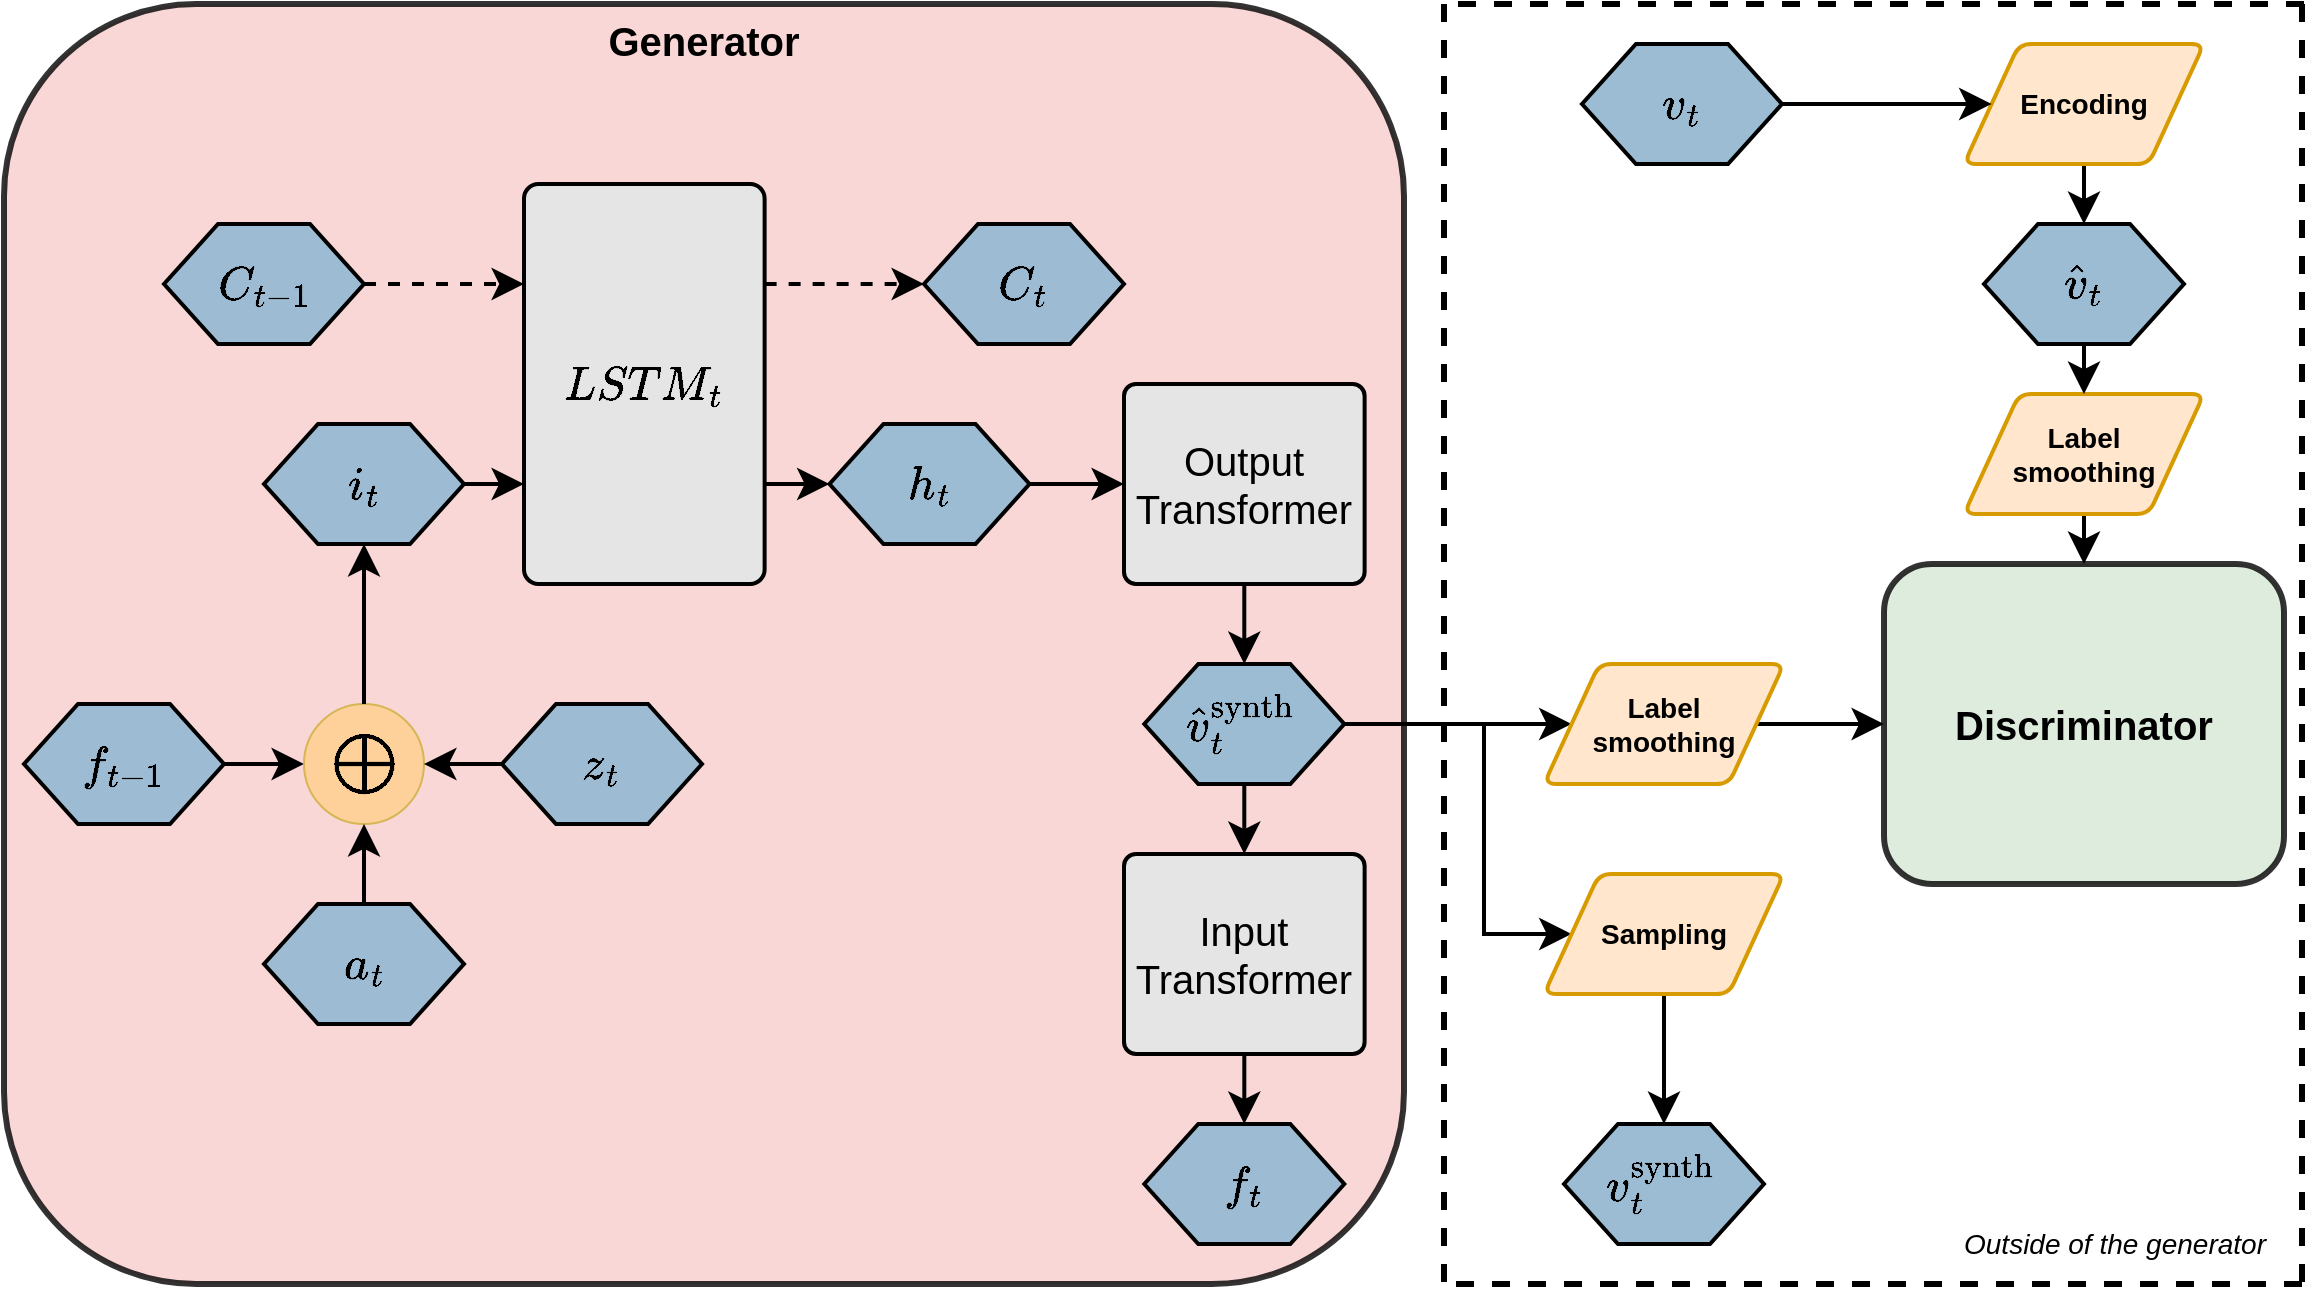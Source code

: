 <mxfile version="22.1.18" type="device">
  <diagram name="Page-1" id="wiqvjYzWOXX41bzFWbWP">
    <mxGraphModel dx="1741" dy="689" grid="1" gridSize="10" guides="1" tooltips="1" connect="1" arrows="1" fold="1" page="1" pageScale="1" pageWidth="1169" pageHeight="827" math="1" shadow="0">
      <root>
        <mxCell id="0" />
        <mxCell id="1" parent="0" />
        <mxCell id="_hNOkcOsogZEmMkvzFGR-111" value="&lt;b&gt;&lt;font style=&quot;font-size: 20px;&quot;&gt;Generator&lt;/font&gt;&lt;/b&gt;" style="rounded=1;whiteSpace=wrap;html=1;fillColor=#f8cecc;strokeColor=#000000;glass=0;shadow=0;strokeWidth=3;verticalAlign=top;movable=1;resizable=1;rotatable=1;deletable=1;editable=1;locked=0;connectable=1;opacity=80;" vertex="1" parent="1">
          <mxGeometry x="9" y="920" width="700" height="640" as="geometry" />
        </mxCell>
        <mxCell id="_hNOkcOsogZEmMkvzFGR-71" value="" style="verticalLabelPosition=bottom;verticalAlign=top;html=1;shape=hexagon;perimeter=hexagonPerimeter2;arcSize=6;size=0.27;fillColor=#9dbcd3;strokeColor=#000000;strokeWidth=2;" vertex="1" parent="1">
          <mxGeometry x="19" y="1270" width="100" height="60" as="geometry" />
        </mxCell>
        <mxCell id="_hNOkcOsogZEmMkvzFGR-72" value="" style="verticalLabelPosition=bottom;verticalAlign=top;html=1;shape=hexagon;perimeter=hexagonPerimeter2;arcSize=6;size=0.27;fillColor=#9dbcd3;strokeColor=#000000;strokeWidth=2;" vertex="1" parent="1">
          <mxGeometry x="258" y="1270" width="100" height="60" as="geometry" />
        </mxCell>
        <mxCell id="_hNOkcOsogZEmMkvzFGR-73" value="" style="verticalLabelPosition=bottom;verticalAlign=top;html=1;shape=hexagon;perimeter=hexagonPerimeter2;arcSize=6;size=0.27;fillColor=#9dbcd3;strokeColor=#000000;strokeWidth=2;" vertex="1" parent="1">
          <mxGeometry x="139" y="1370" width="100" height="60" as="geometry" />
        </mxCell>
        <mxCell id="_hNOkcOsogZEmMkvzFGR-74" style="edgeStyle=orthogonalEdgeStyle;rounded=0;orthogonalLoop=1;jettySize=auto;html=1;entryX=1;entryY=0.5;entryDx=0;entryDy=0;endSize=6;strokeWidth=2;startArrow=classic;startFill=1;endArrow=none;endFill=0;targetPerimeterSpacing=0;sourcePerimeterSpacing=0;startSize=10;" edge="1" parent="1" source="_hNOkcOsogZEmMkvzFGR-75" target="_hNOkcOsogZEmMkvzFGR-71">
          <mxGeometry relative="1" as="geometry" />
        </mxCell>
        <mxCell id="_hNOkcOsogZEmMkvzFGR-75" value="" style="verticalLabelPosition=bottom;verticalAlign=top;html=1;shape=mxgraph.flowchart.on-page_reference;fillColor=#fdd199;strokeColor=#d6b656;" vertex="1" parent="1">
          <mxGeometry x="159" y="1270" width="60" height="60" as="geometry" />
        </mxCell>
        <mxCell id="_hNOkcOsogZEmMkvzFGR-97" style="edgeStyle=orthogonalEdgeStyle;rounded=0;orthogonalLoop=1;jettySize=auto;html=1;entryX=0.5;entryY=1;entryDx=0;entryDy=0;exitX=0.5;exitY=0;exitDx=0;exitDy=0;exitPerimeter=0;endSize=10;strokeWidth=2;" edge="1" parent="1" source="_hNOkcOsogZEmMkvzFGR-75" target="_hNOkcOsogZEmMkvzFGR-83">
          <mxGeometry relative="1" as="geometry" />
        </mxCell>
        <mxCell id="_hNOkcOsogZEmMkvzFGR-76" value="$$ \bigoplus $$" style="text;html=1;align=center;verticalAlign=middle;resizable=0;points=[];autosize=1;strokeColor=none;fillColor=none;fontStyle=1;fontSize=18;" vertex="1" parent="1">
          <mxGeometry x="114" y="1280" width="150" height="40" as="geometry" />
        </mxCell>
        <mxCell id="_hNOkcOsogZEmMkvzFGR-77" style="edgeStyle=orthogonalEdgeStyle;rounded=0;orthogonalLoop=1;jettySize=auto;html=1;entryX=0.5;entryY=1;entryDx=0;entryDy=0;entryPerimeter=0;endSize=10;strokeWidth=2;exitX=0.5;exitY=0;exitDx=0;exitDy=0;" edge="1" parent="1" source="_hNOkcOsogZEmMkvzFGR-73" target="_hNOkcOsogZEmMkvzFGR-75">
          <mxGeometry relative="1" as="geometry">
            <mxPoint x="259" y="1330" as="sourcePoint" />
            <Array as="points">
              <mxPoint x="189" y="1350" />
              <mxPoint x="189" y="1350" />
            </Array>
          </mxGeometry>
        </mxCell>
        <mxCell id="_hNOkcOsogZEmMkvzFGR-78" style="edgeStyle=orthogonalEdgeStyle;rounded=0;orthogonalLoop=1;jettySize=auto;html=1;entryX=1;entryY=0.5;entryDx=0;entryDy=0;entryPerimeter=0;endSize=10;strokeWidth=2;exitX=0;exitY=0.5;exitDx=0;exitDy=0;" edge="1" parent="1" source="_hNOkcOsogZEmMkvzFGR-72" target="_hNOkcOsogZEmMkvzFGR-75">
          <mxGeometry relative="1" as="geometry">
            <mxPoint x="245" y="1300" as="sourcePoint" />
            <mxPoint x="231.5" y="1300" as="targetPoint" />
            <Array as="points" />
          </mxGeometry>
        </mxCell>
        <mxCell id="_hNOkcOsogZEmMkvzFGR-79" value="&lt;font size=&quot;1&quot; style=&quot;&quot;&gt;&lt;b style=&quot;font-size: 20px;&quot;&gt;$$f_{t-1}$$&lt;/b&gt;&lt;/font&gt;" style="text;html=1;strokeColor=none;fillColor=none;align=center;verticalAlign=middle;whiteSpace=wrap;rounded=0;" vertex="1" parent="1">
          <mxGeometry x="39" y="1285" width="60" height="30" as="geometry" />
        </mxCell>
        <mxCell id="_hNOkcOsogZEmMkvzFGR-80" value="&lt;font size=&quot;1&quot; style=&quot;&quot;&gt;&lt;b style=&quot;font-size: 20px;&quot;&gt;$$z_t$$&lt;/b&gt;&lt;/font&gt;" style="text;html=1;strokeColor=none;fillColor=none;align=center;verticalAlign=middle;whiteSpace=wrap;rounded=0;" vertex="1" parent="1">
          <mxGeometry x="278" y="1285" width="60" height="30" as="geometry" />
        </mxCell>
        <mxCell id="_hNOkcOsogZEmMkvzFGR-81" value="&lt;font size=&quot;1&quot; style=&quot;&quot;&gt;&lt;b style=&quot;font-size: 20px;&quot;&gt;$$a_t$$&lt;/b&gt;&lt;/font&gt;" style="text;html=1;strokeColor=none;fillColor=none;align=center;verticalAlign=middle;whiteSpace=wrap;rounded=0;" vertex="1" parent="1">
          <mxGeometry x="159" y="1385" width="60" height="30" as="geometry" />
        </mxCell>
        <mxCell id="_hNOkcOsogZEmMkvzFGR-105" style="edgeStyle=orthogonalEdgeStyle;rounded=0;orthogonalLoop=1;jettySize=auto;html=1;exitX=1;exitY=0.5;exitDx=0;exitDy=0;entryX=0;entryY=0.75;entryDx=0;entryDy=0;strokeWidth=2;endSize=10;" edge="1" parent="1" source="_hNOkcOsogZEmMkvzFGR-83" target="_hNOkcOsogZEmMkvzFGR-86">
          <mxGeometry relative="1" as="geometry" />
        </mxCell>
        <mxCell id="_hNOkcOsogZEmMkvzFGR-83" value="" style="verticalLabelPosition=bottom;verticalAlign=top;html=1;shape=hexagon;perimeter=hexagonPerimeter2;arcSize=6;size=0.27;fillColor=#9dbcd3;strokeColor=#000000;strokeWidth=2;" vertex="1" parent="1">
          <mxGeometry x="139" y="1130" width="100" height="60" as="geometry" />
        </mxCell>
        <mxCell id="_hNOkcOsogZEmMkvzFGR-84" value="&lt;font size=&quot;1&quot; style=&quot;&quot;&gt;&lt;b style=&quot;font-size: 20px;&quot;&gt;$$i_t$$&lt;/b&gt;&lt;/font&gt;" style="text;html=1;strokeColor=none;fillColor=none;align=center;verticalAlign=middle;whiteSpace=wrap;rounded=0;" vertex="1" parent="1">
          <mxGeometry x="159" y="1145" width="60" height="30" as="geometry" />
        </mxCell>
        <mxCell id="_hNOkcOsogZEmMkvzFGR-104" style="edgeStyle=orthogonalEdgeStyle;rounded=0;orthogonalLoop=1;jettySize=auto;html=1;exitX=1;exitY=0.25;exitDx=0;exitDy=0;entryX=0;entryY=0.5;entryDx=0;entryDy=0;strokeWidth=2;endSize=10;dashed=1;" edge="1" parent="1" source="_hNOkcOsogZEmMkvzFGR-86" target="_hNOkcOsogZEmMkvzFGR-88">
          <mxGeometry relative="1" as="geometry" />
        </mxCell>
        <mxCell id="_hNOkcOsogZEmMkvzFGR-106" style="edgeStyle=orthogonalEdgeStyle;rounded=0;orthogonalLoop=1;jettySize=auto;html=1;exitX=1;exitY=0.75;exitDx=0;exitDy=0;entryX=0;entryY=0.5;entryDx=0;entryDy=0;strokeWidth=2;endSize=10;" edge="1" parent="1" source="_hNOkcOsogZEmMkvzFGR-86" target="_hNOkcOsogZEmMkvzFGR-92">
          <mxGeometry relative="1" as="geometry" />
        </mxCell>
        <mxCell id="_hNOkcOsogZEmMkvzFGR-86" value="&lt;b&gt;&lt;font style=&quot;font-size: 20px;&quot;&gt;$$LSTM_t$$&lt;/font&gt;&lt;/b&gt;" style="rounded=1;whiteSpace=wrap;html=1;glass=0;arcSize=6;strokeWidth=2;fillColor=#e5e5e5;" vertex="1" parent="1">
          <mxGeometry x="269" y="1010" width="120.31" height="200" as="geometry" />
        </mxCell>
        <mxCell id="_hNOkcOsogZEmMkvzFGR-88" value="" style="verticalLabelPosition=bottom;verticalAlign=top;html=1;shape=hexagon;perimeter=hexagonPerimeter2;arcSize=6;size=0.27;fontSize=20;fontStyle=1;fillColor=#9dbbd3;strokeColor=#000000;strokeWidth=2;" vertex="1" parent="1">
          <mxGeometry x="469.0" y="1030" width="100" height="60" as="geometry" />
        </mxCell>
        <mxCell id="_hNOkcOsogZEmMkvzFGR-103" style="edgeStyle=orthogonalEdgeStyle;rounded=0;orthogonalLoop=1;jettySize=auto;html=1;entryX=0;entryY=0.25;entryDx=0;entryDy=0;strokeWidth=2;endSize=10;dashed=1;" edge="1" parent="1" source="_hNOkcOsogZEmMkvzFGR-89" target="_hNOkcOsogZEmMkvzFGR-86">
          <mxGeometry relative="1" as="geometry">
            <mxPoint x="259" y="1051" as="targetPoint" />
          </mxGeometry>
        </mxCell>
        <mxCell id="_hNOkcOsogZEmMkvzFGR-89" value="" style="verticalLabelPosition=bottom;verticalAlign=top;html=1;shape=hexagon;perimeter=hexagonPerimeter2;arcSize=6;size=0.27;fontSize=20;fontStyle=1;fillColor=#9dbcd3;strokeColor=#000000;strokeWidth=2;" vertex="1" parent="1">
          <mxGeometry x="89" y="1030" width="100" height="60" as="geometry" />
        </mxCell>
        <mxCell id="_hNOkcOsogZEmMkvzFGR-90" value="&lt;font style=&quot;font-size: 20px;&quot;&gt;&lt;span style=&quot;font-size: 20px;&quot;&gt;$$C_{t-1}$$&lt;/span&gt;&lt;/font&gt;" style="text;html=1;strokeColor=none;fillColor=none;align=center;verticalAlign=middle;whiteSpace=wrap;rounded=0;fontSize=20;fontStyle=1" vertex="1" parent="1">
          <mxGeometry x="109" y="1045" width="60" height="30" as="geometry" />
        </mxCell>
        <mxCell id="_hNOkcOsogZEmMkvzFGR-91" value="&lt;font style=&quot;font-size: 20px;&quot;&gt;&lt;span style=&quot;font-size: 20px;&quot;&gt;$$C_{t}$$&lt;/span&gt;&lt;/font&gt;" style="text;html=1;strokeColor=none;fillColor=none;align=center;verticalAlign=middle;whiteSpace=wrap;rounded=0;fontSize=20;fontStyle=1" vertex="1" parent="1">
          <mxGeometry x="489.0" y="1045" width="60" height="30" as="geometry" />
        </mxCell>
        <mxCell id="_hNOkcOsogZEmMkvzFGR-107" style="edgeStyle=orthogonalEdgeStyle;rounded=0;orthogonalLoop=1;jettySize=auto;html=1;entryX=0;entryY=0.5;entryDx=0;entryDy=0;strokeWidth=2;endSize=10;" edge="1" parent="1" source="_hNOkcOsogZEmMkvzFGR-92" target="_hNOkcOsogZEmMkvzFGR-94">
          <mxGeometry relative="1" as="geometry" />
        </mxCell>
        <mxCell id="_hNOkcOsogZEmMkvzFGR-92" value="" style="verticalLabelPosition=bottom;verticalAlign=top;html=1;shape=hexagon;perimeter=hexagonPerimeter2;arcSize=6;size=0.27;fillColor=#9cbcd3;strokeColor=#000000;strokeWidth=2;" vertex="1" parent="1">
          <mxGeometry x="421.75" y="1130" width="100" height="60" as="geometry" />
        </mxCell>
        <mxCell id="_hNOkcOsogZEmMkvzFGR-93" value="&lt;font size=&quot;1&quot; style=&quot;&quot;&gt;&lt;b style=&quot;font-size: 20px;&quot;&gt;$$h_{t}$$&lt;/b&gt;&lt;/font&gt;" style="text;html=1;strokeColor=none;fillColor=none;align=center;verticalAlign=middle;whiteSpace=wrap;rounded=0;" vertex="1" parent="1">
          <mxGeometry x="441.75" y="1145" width="60" height="30" as="geometry" />
        </mxCell>
        <mxCell id="_hNOkcOsogZEmMkvzFGR-108" value="" style="edgeStyle=orthogonalEdgeStyle;rounded=0;orthogonalLoop=1;jettySize=auto;html=1;entryX=0.5;entryY=0;entryDx=0;entryDy=0;strokeWidth=2;endSize=10;" edge="1" parent="1" source="_hNOkcOsogZEmMkvzFGR-94" target="_hNOkcOsogZEmMkvzFGR-95">
          <mxGeometry relative="1" as="geometry" />
        </mxCell>
        <mxCell id="_hNOkcOsogZEmMkvzFGR-94" value="&lt;span&gt;&lt;font style=&quot;font-size: 20px;&quot;&gt;Output&lt;br&gt;Transformer&lt;br&gt;&lt;/font&gt;&lt;/span&gt;" style="rounded=1;whiteSpace=wrap;html=1;glass=0;arcSize=6;strokeWidth=2;fillColor=#e5e5e5;fontStyle=0" vertex="1" parent="1">
          <mxGeometry x="569.0" y="1110" width="120.31" height="100" as="geometry" />
        </mxCell>
        <mxCell id="_hNOkcOsogZEmMkvzFGR-129" style="edgeStyle=orthogonalEdgeStyle;rounded=0;orthogonalLoop=1;jettySize=auto;html=1;entryX=0;entryY=0.5;entryDx=0;entryDy=0;strokeWidth=2;endSize=10;" edge="1" parent="1" source="_hNOkcOsogZEmMkvzFGR-95" target="_hNOkcOsogZEmMkvzFGR-115">
          <mxGeometry relative="1" as="geometry">
            <Array as="points">
              <mxPoint x="749" y="1280" />
              <mxPoint x="749" y="1385" />
            </Array>
          </mxGeometry>
        </mxCell>
        <mxCell id="_hNOkcOsogZEmMkvzFGR-130" style="edgeStyle=orthogonalEdgeStyle;rounded=0;orthogonalLoop=1;jettySize=auto;html=1;exitX=1;exitY=0.5;exitDx=0;exitDy=0;entryX=0;entryY=0.5;entryDx=0;entryDy=0;strokeWidth=2;endSize=10;" edge="1" parent="1" source="_hNOkcOsogZEmMkvzFGR-95" target="_hNOkcOsogZEmMkvzFGR-122">
          <mxGeometry relative="1" as="geometry" />
        </mxCell>
        <mxCell id="_hNOkcOsogZEmMkvzFGR-95" value="" style="verticalLabelPosition=bottom;verticalAlign=top;html=1;shape=hexagon;perimeter=hexagonPerimeter2;arcSize=6;size=0.27;fillColor=#9cbcd3;strokeColor=#000000;strokeWidth=2;" vertex="1" parent="1">
          <mxGeometry x="579.15" y="1250" width="100" height="60" as="geometry" />
        </mxCell>
        <mxCell id="_hNOkcOsogZEmMkvzFGR-109" style="edgeStyle=orthogonalEdgeStyle;rounded=0;orthogonalLoop=1;jettySize=auto;html=1;entryX=0.5;entryY=0;entryDx=0;entryDy=0;exitX=0.5;exitY=1;exitDx=0;exitDy=0;strokeWidth=2;endSize=10;" edge="1" parent="1" source="_hNOkcOsogZEmMkvzFGR-95" target="_hNOkcOsogZEmMkvzFGR-98">
          <mxGeometry relative="1" as="geometry" />
        </mxCell>
        <mxCell id="_hNOkcOsogZEmMkvzFGR-96" value="&lt;font style=&quot;font-size: 20px;&quot;&gt;&lt;b&gt;$$\widehat{v}_t^{\text {synth }}$$&lt;/b&gt;&lt;/font&gt;" style="text;html=1;strokeColor=none;fillColor=none;align=center;verticalAlign=middle;whiteSpace=wrap;rounded=0;" vertex="1" parent="1">
          <mxGeometry x="599.15" y="1265" width="60" height="30" as="geometry" />
        </mxCell>
        <mxCell id="_hNOkcOsogZEmMkvzFGR-110" style="edgeStyle=orthogonalEdgeStyle;rounded=0;orthogonalLoop=1;jettySize=auto;html=1;exitX=0.5;exitY=1;exitDx=0;exitDy=0;entryX=0.5;entryY=0;entryDx=0;entryDy=0;strokeWidth=2;endSize=10;" edge="1" parent="1" source="_hNOkcOsogZEmMkvzFGR-98" target="_hNOkcOsogZEmMkvzFGR-101">
          <mxGeometry relative="1" as="geometry" />
        </mxCell>
        <mxCell id="_hNOkcOsogZEmMkvzFGR-98" value="&lt;span&gt;&lt;font style=&quot;font-size: 20px;&quot;&gt;Input&lt;br&gt;Transformer&lt;br&gt;&lt;/font&gt;&lt;/span&gt;" style="rounded=1;whiteSpace=wrap;html=1;glass=0;arcSize=6;strokeWidth=2;fillColor=#e5e5e5;fontStyle=0" vertex="1" parent="1">
          <mxGeometry x="569.0" y="1345" width="120.31" height="100" as="geometry" />
        </mxCell>
        <mxCell id="_hNOkcOsogZEmMkvzFGR-101" value="" style="verticalLabelPosition=bottom;verticalAlign=top;html=1;shape=hexagon;perimeter=hexagonPerimeter2;arcSize=6;size=0.27;fillColor=#9dbcd3;strokeColor=#000000;strokeWidth=2;" vertex="1" parent="1">
          <mxGeometry x="579.15" y="1480" width="100" height="60" as="geometry" />
        </mxCell>
        <mxCell id="_hNOkcOsogZEmMkvzFGR-102" value="&lt;font size=&quot;1&quot; style=&quot;&quot;&gt;&lt;b style=&quot;font-size: 20px;&quot;&gt;$$f_t$$&lt;/b&gt;&lt;/font&gt;" style="text;html=1;strokeColor=none;fillColor=none;align=center;verticalAlign=middle;whiteSpace=wrap;rounded=0;" vertex="1" parent="1">
          <mxGeometry x="599.15" y="1495" width="60" height="30" as="geometry" />
        </mxCell>
        <mxCell id="_hNOkcOsogZEmMkvzFGR-112" value="&lt;span style=&quot;font-size: 20px;&quot;&gt;&lt;font style=&quot;font-size: 20px;&quot;&gt;Discriminator&lt;/font&gt;&lt;/span&gt;" style="rounded=1;whiteSpace=wrap;html=1;fillColor=#d5e8d4;strokeColor=#000000;strokeWidth=3;verticalAlign=middle;fontFamily=Helvetica;fontSize=20;fontStyle=1;opacity=80;" vertex="1" parent="1">
          <mxGeometry x="949" y="1200" width="200" height="160" as="geometry" />
        </mxCell>
        <mxCell id="_hNOkcOsogZEmMkvzFGR-113" value="" style="verticalLabelPosition=bottom;verticalAlign=top;html=1;shape=hexagon;perimeter=hexagonPerimeter2;arcSize=6;size=0.27;fillColor=#9cbcd3;strokeColor=#000000;strokeWidth=2;" vertex="1" parent="1">
          <mxGeometry x="789" y="1480" width="100" height="60" as="geometry" />
        </mxCell>
        <mxCell id="_hNOkcOsogZEmMkvzFGR-114" value="&lt;font style=&quot;font-size: 20px;&quot;&gt;&lt;b&gt;$$v_t^{\text {synth }}$$&lt;/b&gt;&lt;/font&gt;" style="text;html=1;strokeColor=none;fillColor=none;align=center;verticalAlign=middle;whiteSpace=wrap;rounded=0;" vertex="1" parent="1">
          <mxGeometry x="809" y="1495" width="60" height="30" as="geometry" />
        </mxCell>
        <mxCell id="_hNOkcOsogZEmMkvzFGR-131" style="edgeStyle=orthogonalEdgeStyle;rounded=0;orthogonalLoop=1;jettySize=auto;html=1;exitX=0.5;exitY=1;exitDx=0;exitDy=0;entryX=0.5;entryY=0;entryDx=0;entryDy=0;strokeWidth=2;endSize=10;" edge="1" parent="1" source="_hNOkcOsogZEmMkvzFGR-115" target="_hNOkcOsogZEmMkvzFGR-113">
          <mxGeometry relative="1" as="geometry" />
        </mxCell>
        <mxCell id="_hNOkcOsogZEmMkvzFGR-115" value="&lt;font style=&quot;font-size: 14px;&quot;&gt;&lt;b&gt;Sampling&lt;/b&gt;&lt;/font&gt;" style="shape=parallelogram;html=1;strokeWidth=2;perimeter=parallelogramPerimeter;whiteSpace=wrap;rounded=1;arcSize=12;size=0.23;strokeColor=#d79b00;align=center;verticalAlign=middle;fontFamily=Helvetica;fontSize=12;fillColor=#ffe6cc;" vertex="1" parent="1">
          <mxGeometry x="779" y="1355" width="120" height="60" as="geometry" />
        </mxCell>
        <mxCell id="_hNOkcOsogZEmMkvzFGR-124" style="edgeStyle=orthogonalEdgeStyle;rounded=0;orthogonalLoop=1;jettySize=auto;html=1;exitX=0.5;exitY=1;exitDx=0;exitDy=0;entryX=0.5;entryY=0;entryDx=0;entryDy=0;strokeWidth=2;endSize=10;" edge="1" parent="1" source="_hNOkcOsogZEmMkvzFGR-116" target="_hNOkcOsogZEmMkvzFGR-112">
          <mxGeometry relative="1" as="geometry" />
        </mxCell>
        <mxCell id="_hNOkcOsogZEmMkvzFGR-116" value="&lt;font style=&quot;font-size: 14px;&quot;&gt;&lt;b&gt;Label&lt;br&gt;smoothing&lt;br&gt;&lt;/b&gt;&lt;/font&gt;" style="shape=parallelogram;html=1;strokeWidth=2;perimeter=parallelogramPerimeter;whiteSpace=wrap;rounded=1;arcSize=12;size=0.23;strokeColor=#d79b00;align=center;verticalAlign=middle;fontFamily=Helvetica;fontSize=12;fillColor=#ffe6cc;" vertex="1" parent="1">
          <mxGeometry x="989" y="1115" width="120" height="60" as="geometry" />
        </mxCell>
        <mxCell id="_hNOkcOsogZEmMkvzFGR-127" style="edgeStyle=orthogonalEdgeStyle;rounded=0;orthogonalLoop=1;jettySize=auto;html=1;exitX=0.5;exitY=1;exitDx=0;exitDy=0;entryX=0.5;entryY=0;entryDx=0;entryDy=0;strokeWidth=2;endSize=10;" edge="1" parent="1" source="_hNOkcOsogZEmMkvzFGR-117" target="_hNOkcOsogZEmMkvzFGR-118">
          <mxGeometry relative="1" as="geometry" />
        </mxCell>
        <mxCell id="_hNOkcOsogZEmMkvzFGR-117" value="&lt;font style=&quot;font-size: 14px;&quot;&gt;&lt;b&gt;Encoding&lt;/b&gt;&lt;/font&gt;" style="shape=parallelogram;html=1;strokeWidth=2;perimeter=parallelogramPerimeter;whiteSpace=wrap;rounded=1;arcSize=12;size=0.23;strokeColor=#d79b00;align=center;verticalAlign=middle;fontFamily=Helvetica;fontSize=12;fillColor=#ffe6cc;" vertex="1" parent="1">
          <mxGeometry x="989" y="940" width="120" height="60" as="geometry" />
        </mxCell>
        <mxCell id="_hNOkcOsogZEmMkvzFGR-126" style="edgeStyle=orthogonalEdgeStyle;rounded=0;orthogonalLoop=1;jettySize=auto;html=1;strokeWidth=2;endSize=10;" edge="1" parent="1" source="_hNOkcOsogZEmMkvzFGR-118" target="_hNOkcOsogZEmMkvzFGR-116">
          <mxGeometry relative="1" as="geometry" />
        </mxCell>
        <mxCell id="_hNOkcOsogZEmMkvzFGR-118" value="" style="verticalLabelPosition=bottom;verticalAlign=top;html=1;shape=hexagon;perimeter=hexagonPerimeter2;arcSize=6;size=0.27;fillColor=#9cbcd3;strokeColor=#000000;strokeWidth=2;" vertex="1" parent="1">
          <mxGeometry x="999" y="1030" width="100" height="60" as="geometry" />
        </mxCell>
        <mxCell id="_hNOkcOsogZEmMkvzFGR-119" value="&lt;font style=&quot;font-size: 20px;&quot;&gt;&lt;b&gt;$$\widehat{v}_t$$&lt;/b&gt;&lt;/font&gt;" style="text;html=1;strokeColor=none;fillColor=none;align=center;verticalAlign=middle;whiteSpace=wrap;rounded=0;" vertex="1" parent="1">
          <mxGeometry x="1019" y="1045" width="60" height="30" as="geometry" />
        </mxCell>
        <mxCell id="_hNOkcOsogZEmMkvzFGR-128" style="edgeStyle=orthogonalEdgeStyle;rounded=0;orthogonalLoop=1;jettySize=auto;html=1;exitX=1;exitY=0.5;exitDx=0;exitDy=0;entryX=0;entryY=0.5;entryDx=0;entryDy=0;strokeWidth=2;endSize=10;" edge="1" parent="1" source="_hNOkcOsogZEmMkvzFGR-120" target="_hNOkcOsogZEmMkvzFGR-117">
          <mxGeometry relative="1" as="geometry" />
        </mxCell>
        <mxCell id="_hNOkcOsogZEmMkvzFGR-120" value="" style="verticalLabelPosition=bottom;verticalAlign=top;html=1;shape=hexagon;perimeter=hexagonPerimeter2;arcSize=6;size=0.27;fillColor=#9cbcd3;strokeColor=#000000;strokeWidth=2;" vertex="1" parent="1">
          <mxGeometry x="798" y="940" width="100" height="60" as="geometry" />
        </mxCell>
        <mxCell id="_hNOkcOsogZEmMkvzFGR-121" value="&lt;font style=&quot;font-size: 20px;&quot;&gt;&lt;b&gt;$$v_t$$&lt;/b&gt;&lt;/font&gt;" style="text;html=1;strokeColor=none;fillColor=none;align=center;verticalAlign=middle;whiteSpace=wrap;rounded=0;" vertex="1" parent="1">
          <mxGeometry x="818" y="955" width="60" height="30" as="geometry" />
        </mxCell>
        <mxCell id="_hNOkcOsogZEmMkvzFGR-123" style="edgeStyle=orthogonalEdgeStyle;rounded=0;orthogonalLoop=1;jettySize=auto;html=1;exitX=1;exitY=0.5;exitDx=0;exitDy=0;entryX=0;entryY=0.5;entryDx=0;entryDy=0;strokeWidth=2;endSize=10;" edge="1" parent="1" source="_hNOkcOsogZEmMkvzFGR-122" target="_hNOkcOsogZEmMkvzFGR-112">
          <mxGeometry relative="1" as="geometry" />
        </mxCell>
        <mxCell id="_hNOkcOsogZEmMkvzFGR-122" value="&lt;font style=&quot;font-size: 14px;&quot;&gt;&lt;b&gt;Label&lt;br&gt;smoothing&lt;br&gt;&lt;/b&gt;&lt;/font&gt;" style="shape=parallelogram;html=1;strokeWidth=2;perimeter=parallelogramPerimeter;whiteSpace=wrap;rounded=1;arcSize=12;size=0.23;strokeColor=#d79b00;align=center;verticalAlign=middle;fontFamily=Helvetica;fontSize=12;fillColor=#ffe6cc;" vertex="1" parent="1">
          <mxGeometry x="779" y="1250" width="120" height="60" as="geometry" />
        </mxCell>
        <mxCell id="_hNOkcOsogZEmMkvzFGR-132" value="" style="edgeStyle=none;orthogonalLoop=1;jettySize=auto;html=1;rounded=1;fontFamily=Helvetica;fontSize=12;fontColor=default;curved=0;endSize=0;endArrow=none;endFill=0;dashed=1;strokeWidth=3;" edge="1" parent="1">
          <mxGeometry width="80" relative="1" as="geometry">
            <mxPoint x="729" y="920" as="sourcePoint" />
            <mxPoint x="729" y="1560" as="targetPoint" />
            <Array as="points" />
          </mxGeometry>
        </mxCell>
        <mxCell id="_hNOkcOsogZEmMkvzFGR-133" value="" style="edgeStyle=none;orthogonalLoop=1;jettySize=auto;html=1;rounded=1;fontFamily=Helvetica;fontSize=12;fontColor=default;curved=0;endSize=0;endArrow=none;endFill=0;dashed=1;strokeWidth=3;" edge="1" parent="1">
          <mxGeometry width="80" relative="1" as="geometry">
            <mxPoint x="1158" y="920" as="sourcePoint" />
            <mxPoint x="1158" y="1560" as="targetPoint" />
            <Array as="points" />
          </mxGeometry>
        </mxCell>
        <mxCell id="_hNOkcOsogZEmMkvzFGR-134" value="" style="edgeStyle=none;orthogonalLoop=1;jettySize=auto;html=1;rounded=1;fontFamily=Helvetica;fontSize=12;fontColor=default;curved=0;endSize=0;endArrow=none;endFill=0;dashed=1;strokeWidth=3;" edge="1" parent="1">
          <mxGeometry width="80" relative="1" as="geometry">
            <mxPoint x="1159" y="920" as="sourcePoint" />
            <mxPoint x="729" y="920" as="targetPoint" />
            <Array as="points" />
          </mxGeometry>
        </mxCell>
        <mxCell id="_hNOkcOsogZEmMkvzFGR-135" value="" style="edgeStyle=none;orthogonalLoop=1;jettySize=auto;html=1;rounded=1;fontFamily=Helvetica;fontSize=12;fontColor=default;curved=0;endSize=0;endArrow=none;endFill=0;dashed=1;strokeWidth=3;" edge="1" parent="1">
          <mxGeometry width="80" relative="1" as="geometry">
            <mxPoint x="1158" y="1560" as="sourcePoint" />
            <mxPoint x="728" y="1560" as="targetPoint" />
            <Array as="points" />
          </mxGeometry>
        </mxCell>
        <mxCell id="_hNOkcOsogZEmMkvzFGR-136" value="&lt;i style=&quot;font-size: 14px;&quot;&gt;&lt;font style=&quot;font-size: 14px;&quot;&gt;Outside of the generator&lt;/font&gt;&lt;/i&gt;" style="text;html=1;align=center;verticalAlign=middle;resizable=0;points=[];autosize=1;strokeColor=none;fillColor=none;fontSize=14;fontFamily=Helvetica;fontColor=default;" vertex="1" parent="1">
          <mxGeometry x="979" y="1525" width="170" height="30" as="geometry" />
        </mxCell>
      </root>
    </mxGraphModel>
  </diagram>
</mxfile>
